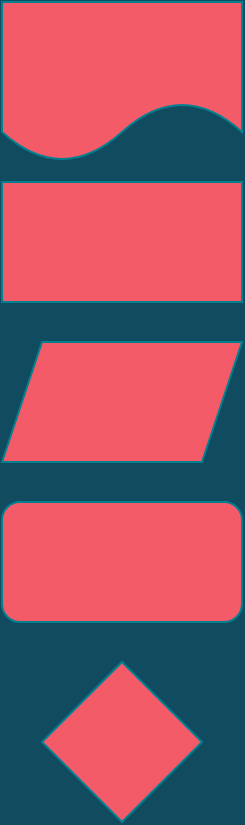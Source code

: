 <mxfile version="17.1.2" type="github">
  <diagram id="C5RBs43oDa-KdzZeNtuy" name="Page-1">
    <mxGraphModel dx="599" dy="303" grid="1" gridSize="10" guides="1" tooltips="1" connect="1" arrows="1" fold="1" page="1" pageScale="1" pageWidth="827" pageHeight="1169" background="#114B5F" math="0" shadow="0">
      <root>
        <mxCell id="WIyWlLk6GJQsqaUBKTNV-0" />
        <mxCell id="WIyWlLk6GJQsqaUBKTNV-1" parent="WIyWlLk6GJQsqaUBKTNV-0" />
        <mxCell id="LNVuYxtHgjX4FnSNNrF1-0" value="" style="rounded=0;whiteSpace=wrap;html=1;fillColor=#F45B69;strokeColor=#028090;fontColor=#E4FDE1;" vertex="1" parent="WIyWlLk6GJQsqaUBKTNV-1">
          <mxGeometry x="354" y="150" width="120" height="60" as="geometry" />
        </mxCell>
        <mxCell id="LNVuYxtHgjX4FnSNNrF1-2" value="" style="rhombus;whiteSpace=wrap;html=1;fillColor=#F45B69;strokeColor=#028090;fontColor=#E4FDE1;rounded=0;" vertex="1" parent="WIyWlLk6GJQsqaUBKTNV-1">
          <mxGeometry x="374" y="390" width="80" height="80" as="geometry" />
        </mxCell>
        <mxCell id="LNVuYxtHgjX4FnSNNrF1-3" value="" style="shape=document;whiteSpace=wrap;html=1;boundedLbl=1;size=0.375;fillColor=#F45B69;strokeColor=#028090;fontColor=#E4FDE1;rounded=0;" vertex="1" parent="WIyWlLk6GJQsqaUBKTNV-1">
          <mxGeometry x="354" y="60" width="120" height="80" as="geometry" />
        </mxCell>
        <mxCell id="LNVuYxtHgjX4FnSNNrF1-4" value="" style="shape=parallelogram;perimeter=parallelogramPerimeter;whiteSpace=wrap;html=1;fixedSize=1;fillColor=#F45B69;strokeColor=#028090;fontColor=#E4FDE1;rounded=0;" vertex="1" parent="WIyWlLk6GJQsqaUBKTNV-1">
          <mxGeometry x="354" y="230" width="120" height="60" as="geometry" />
        </mxCell>
        <mxCell id="LNVuYxtHgjX4FnSNNrF1-37" value="" style="rounded=1;whiteSpace=wrap;html=1;fontColor=#E4FDE1;strokeColor=#028090;fillColor=#F45B69;" vertex="1" parent="WIyWlLk6GJQsqaUBKTNV-1">
          <mxGeometry x="354" y="310" width="120" height="60" as="geometry" />
        </mxCell>
      </root>
    </mxGraphModel>
  </diagram>
</mxfile>
